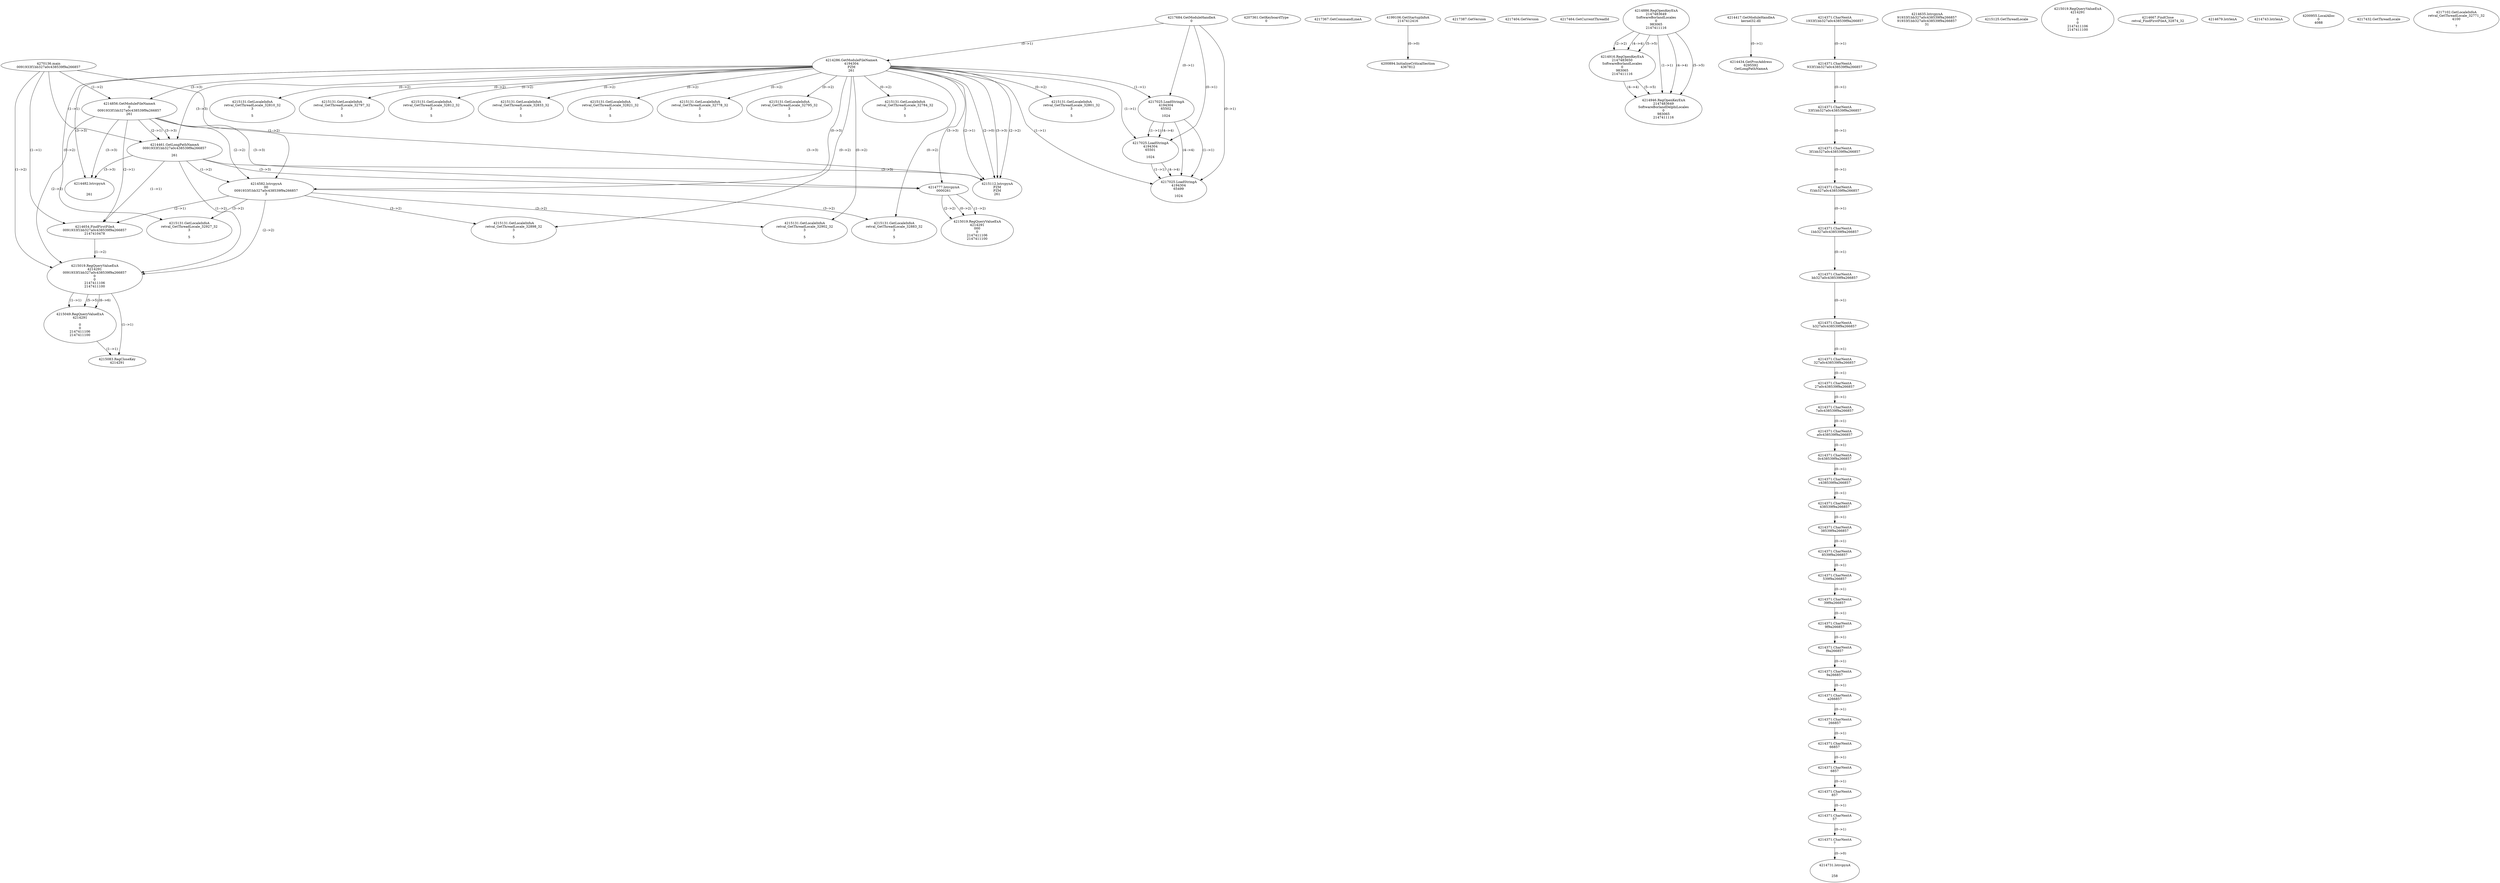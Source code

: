 // Global SCDG with merge call
digraph {
	0 [label="4270136.main
0091933f1bb327a0c438539f9a266857"]
	1 [label="4217684.GetModuleHandleA
0"]
	2 [label="4207361.GetKeyboardType
0"]
	3 [label="4217367.GetCommandLineA
"]
	4 [label="4199106.GetStartupInfoA
2147412416"]
	5 [label="4217387.GetVersion
"]
	6 [label="4217404.GetVersion
"]
	7 [label="4217464.GetCurrentThreadId
"]
	8 [label="4214286.GetModuleFileNameA
4194304
PZM
261"]
	1 -> 8 [label="(0-->1)"]
	9 [label="4214856.GetModuleFileNameA
0
0091933f1bb327a0c438539f9a266857
261"]
	0 -> 9 [label="(1-->2)"]
	8 -> 9 [label="(3-->3)"]
	10 [label="4214886.RegOpenKeyExA
2147483649
Software\Borland\Locales
0
983065
2147411116"]
	11 [label="4214417.GetModuleHandleA
kernel32.dll"]
	12 [label="4214434.GetProcAddress
6295592
GetLongPathNameA"]
	11 -> 12 [label="(0-->1)"]
	13 [label="4214461.GetLongPathNameA
0091933f1bb327a0c438539f9a266857

261"]
	0 -> 13 [label="(1-->1)"]
	9 -> 13 [label="(2-->1)"]
	8 -> 13 [label="(3-->3)"]
	9 -> 13 [label="(3-->3)"]
	14 [label="4214582.lstrcpynA
00
0091933f1bb327a0c438539f9a266857
3"]
	0 -> 14 [label="(1-->2)"]
	9 -> 14 [label="(2-->2)"]
	13 -> 14 [label="(1-->2)"]
	8 -> 14 [label="(0-->3)"]
	15 [label="4214371.CharNextA
1933f1bb327a0c438539f9a266857"]
	16 [label="4214371.CharNextA
933f1bb327a0c438539f9a266857"]
	15 -> 16 [label="(0-->1)"]
	17 [label="4214371.CharNextA
33f1bb327a0c438539f9a266857"]
	16 -> 17 [label="(0-->1)"]
	18 [label="4214371.CharNextA
3f1bb327a0c438539f9a266857"]
	17 -> 18 [label="(0-->1)"]
	19 [label="4214371.CharNextA
f1bb327a0c438539f9a266857"]
	18 -> 19 [label="(0-->1)"]
	20 [label="4214371.CharNextA
1bb327a0c438539f9a266857"]
	19 -> 20 [label="(0-->1)"]
	21 [label="4214371.CharNextA
bb327a0c438539f9a266857"]
	20 -> 21 [label="(0-->1)"]
	22 [label="4214371.CharNextA
b327a0c438539f9a266857"]
	21 -> 22 [label="(0-->1)"]
	23 [label="4214371.CharNextA
327a0c438539f9a266857"]
	22 -> 23 [label="(0-->1)"]
	24 [label="4214371.CharNextA
27a0c438539f9a266857"]
	23 -> 24 [label="(0-->1)"]
	25 [label="4214371.CharNextA
7a0c438539f9a266857"]
	24 -> 25 [label="(0-->1)"]
	26 [label="4214371.CharNextA
a0c438539f9a266857"]
	25 -> 26 [label="(0-->1)"]
	27 [label="4214371.CharNextA
0c438539f9a266857"]
	26 -> 27 [label="(0-->1)"]
	28 [label="4214371.CharNextA
c438539f9a266857"]
	27 -> 28 [label="(0-->1)"]
	29 [label="4214371.CharNextA
438539f9a266857"]
	28 -> 29 [label="(0-->1)"]
	30 [label="4214371.CharNextA
38539f9a266857"]
	29 -> 30 [label="(0-->1)"]
	31 [label="4214371.CharNextA
8539f9a266857"]
	30 -> 31 [label="(0-->1)"]
	32 [label="4214371.CharNextA
539f9a266857"]
	31 -> 32 [label="(0-->1)"]
	33 [label="4214371.CharNextA
39f9a266857"]
	32 -> 33 [label="(0-->1)"]
	34 [label="4214371.CharNextA
9f9a266857"]
	33 -> 34 [label="(0-->1)"]
	35 [label="4214371.CharNextA
f9a266857"]
	34 -> 35 [label="(0-->1)"]
	36 [label="4214371.CharNextA
9a266857"]
	35 -> 36 [label="(0-->1)"]
	37 [label="4214371.CharNextA
a266857"]
	36 -> 37 [label="(0-->1)"]
	38 [label="4214371.CharNextA
266857"]
	37 -> 38 [label="(0-->1)"]
	39 [label="4214371.CharNextA
66857"]
	38 -> 39 [label="(0-->1)"]
	40 [label="4214371.CharNextA
6857"]
	39 -> 40 [label="(0-->1)"]
	41 [label="4214371.CharNextA
857"]
	40 -> 41 [label="(0-->1)"]
	42 [label="4214371.CharNextA
57"]
	41 -> 42 [label="(0-->1)"]
	43 [label="4214371.CharNextA
7"]
	42 -> 43 [label="(0-->1)"]
	44 [label="4214635.lstrcpynA
91933f1bb327a0c438539f9a266857
91933f1bb327a0c438539f9a266857
31"]
	45 [label="4214654.FindFirstFileA
0091933f1bb327a0c438539f9a266857
2147410478"]
	0 -> 45 [label="(1-->1)"]
	9 -> 45 [label="(2-->1)"]
	13 -> 45 [label="(1-->1)"]
	14 -> 45 [label="(2-->1)"]
	46 [label="4215019.RegQueryValueExA
4214291
0091933f1bb327a0c438539f9a266857
0
0
2147411106
2147411100"]
	0 -> 46 [label="(1-->2)"]
	9 -> 46 [label="(2-->2)"]
	13 -> 46 [label="(1-->2)"]
	14 -> 46 [label="(2-->2)"]
	45 -> 46 [label="(1-->2)"]
	47 [label="4215049.RegQueryValueExA
4214291

0
0
2147411106
2147411100"]
	46 -> 47 [label="(1-->1)"]
	46 -> 47 [label="(5-->5)"]
	46 -> 47 [label="(6-->6)"]
	48 [label="4215083.RegCloseKey
4214291"]
	46 -> 48 [label="(1-->1)"]
	47 -> 48 [label="(1-->1)"]
	49 [label="4215112.lstrcpynA
PZM
PZM
261"]
	8 -> 49 [label="(2-->1)"]
	8 -> 49 [label="(2-->2)"]
	8 -> 49 [label="(3-->3)"]
	9 -> 49 [label="(3-->3)"]
	13 -> 49 [label="(3-->3)"]
	8 -> 49 [label="(2-->0)"]
	50 [label="4215125.GetThreadLocale
"]
	51 [label="4215131.GetLocaleInfoA
retval_GetThreadLocale_32927_32
3

5"]
	8 -> 51 [label="(0-->2)"]
	14 -> 51 [label="(3-->2)"]
	52 [label="4217025.LoadStringA
4194304
65502

1024"]
	1 -> 52 [label="(0-->1)"]
	8 -> 52 [label="(1-->1)"]
	53 [label="4217025.LoadStringA
4194304
65501

1024"]
	1 -> 53 [label="(0-->1)"]
	8 -> 53 [label="(1-->1)"]
	52 -> 53 [label="(1-->1)"]
	52 -> 53 [label="(4-->4)"]
	54 [label="4214916.RegOpenKeyExA
2147483650
Software\Borland\Locales
0
983065
2147411116"]
	10 -> 54 [label="(2-->2)"]
	10 -> 54 [label="(4-->4)"]
	10 -> 54 [label="(5-->5)"]
	55 [label="4214946.RegOpenKeyExA
2147483649
Software\Borland\Delphi\Locales
0
983065
2147411116"]
	10 -> 55 [label="(1-->1)"]
	10 -> 55 [label="(4-->4)"]
	54 -> 55 [label="(4-->4)"]
	10 -> 55 [label="(5-->5)"]
	54 -> 55 [label="(5-->5)"]
	56 [label="4214482.lstrcpynA


261"]
	8 -> 56 [label="(3-->3)"]
	9 -> 56 [label="(3-->3)"]
	13 -> 56 [label="(3-->3)"]
	57 [label="4215019.RegQueryValueExA
4214291

0
0
2147411106
2147411100"]
	58 [label="4215131.GetLocaleInfoA
retval_GetThreadLocale_32801_32
3

5"]
	8 -> 58 [label="(0-->2)"]
	59 [label="4217025.LoadStringA
4194304
65499

1024"]
	1 -> 59 [label="(0-->1)"]
	8 -> 59 [label="(1-->1)"]
	52 -> 59 [label="(1-->1)"]
	53 -> 59 [label="(1-->1)"]
	52 -> 59 [label="(4-->4)"]
	53 -> 59 [label="(4-->4)"]
	60 [label="4214667.FindClose
retval_FindFirstFileA_32874_32"]
	61 [label="4214679.lstrlenA
"]
	62 [label="4214731.lstrcpynA


258"]
	43 -> 62 [label="(0-->0)"]
	63 [label="4214743.lstrlenA
"]
	64 [label="4214777.lstrcpynA
00\
00\
261"]
	8 -> 64 [label="(3-->3)"]
	9 -> 64 [label="(3-->3)"]
	13 -> 64 [label="(3-->3)"]
	65 [label="4215019.RegQueryValueExA
4214291
00\
0
0
2147411106
2147411100"]
	64 -> 65 [label="(1-->2)"]
	64 -> 65 [label="(2-->2)"]
	64 -> 65 [label="(0-->2)"]
	66 [label="4215131.GetLocaleInfoA
retval_GetThreadLocale_32902_32
3

5"]
	8 -> 66 [label="(0-->2)"]
	14 -> 66 [label="(3-->2)"]
	67 [label="4200894.InitializeCriticalSection
4367812"]
	4 -> 67 [label="(0-->0)"]
	68 [label="4200955.LocalAlloc
0
4088"]
	69 [label="4215131.GetLocaleInfoA
retval_GetThreadLocale_32898_32
3

5"]
	8 -> 69 [label="(0-->2)"]
	14 -> 69 [label="(3-->2)"]
	70 [label="4215131.GetLocaleInfoA
retval_GetThreadLocale_32883_32
3

5"]
	8 -> 70 [label="(0-->2)"]
	14 -> 70 [label="(3-->2)"]
	71 [label="4215131.GetLocaleInfoA
retval_GetThreadLocale_32810_32
3

5"]
	8 -> 71 [label="(0-->2)"]
	72 [label="4215131.GetLocaleInfoA
retval_GetThreadLocale_32797_32
3

5"]
	8 -> 72 [label="(0-->2)"]
	73 [label="4215131.GetLocaleInfoA
retval_GetThreadLocale_32812_32
3

5"]
	8 -> 73 [label="(0-->2)"]
	74 [label="4217432.GetThreadLocale
"]
	75 [label="4217102.GetLocaleInfoA
retval_GetThreadLocale_32771_32
4100

7"]
	76 [label="4215131.GetLocaleInfoA
retval_GetThreadLocale_32833_32
3

5"]
	8 -> 76 [label="(0-->2)"]
	77 [label="4215131.GetLocaleInfoA
retval_GetThreadLocale_32821_32
3

5"]
	8 -> 77 [label="(0-->2)"]
	78 [label="4215131.GetLocaleInfoA
retval_GetThreadLocale_32778_32
3

5"]
	8 -> 78 [label="(0-->2)"]
	79 [label="4215131.GetLocaleInfoA
retval_GetThreadLocale_32795_32
3

5"]
	8 -> 79 [label="(0-->2)"]
	80 [label="4215131.GetLocaleInfoA
retval_GetThreadLocale_32784_32
3

5"]
	8 -> 80 [label="(0-->2)"]
}
